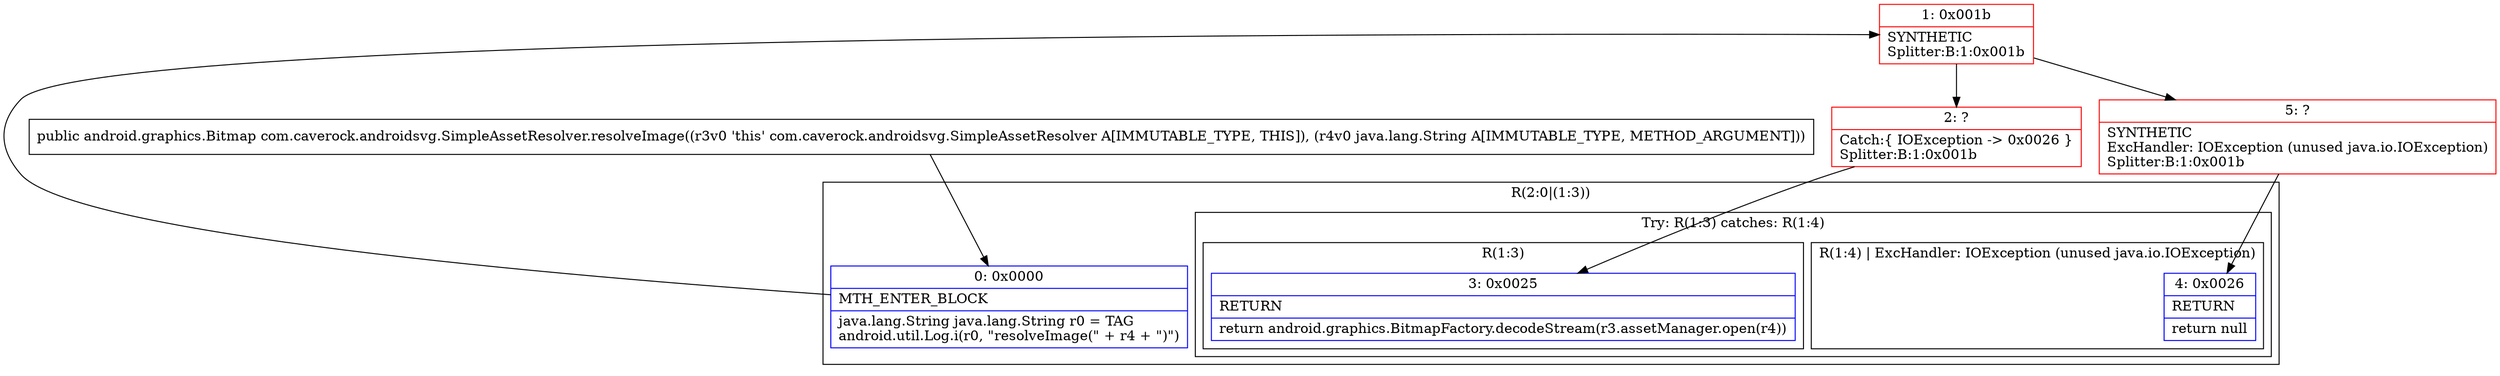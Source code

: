 digraph "CFG forcom.caverock.androidsvg.SimpleAssetResolver.resolveImage(Ljava\/lang\/String;)Landroid\/graphics\/Bitmap;" {
subgraph cluster_Region_94463167 {
label = "R(2:0|(1:3))";
node [shape=record,color=blue];
Node_0 [shape=record,label="{0\:\ 0x0000|MTH_ENTER_BLOCK\l|java.lang.String java.lang.String r0 = TAG\landroid.util.Log.i(r0, \"resolveImage(\" + r4 + \")\")\l}"];
subgraph cluster_TryCatchRegion_13413969 {
label = "Try: R(1:3) catches: R(1:4)";
node [shape=record,color=blue];
subgraph cluster_Region_1971422428 {
label = "R(1:3)";
node [shape=record,color=blue];
Node_3 [shape=record,label="{3\:\ 0x0025|RETURN\l|return android.graphics.BitmapFactory.decodeStream(r3.assetManager.open(r4))\l}"];
}
subgraph cluster_Region_1869547937 {
label = "R(1:4) | ExcHandler: IOException (unused java.io.IOException)\l";
node [shape=record,color=blue];
Node_4 [shape=record,label="{4\:\ 0x0026|RETURN\l|return null\l}"];
}
}
}
subgraph cluster_Region_1869547937 {
label = "R(1:4) | ExcHandler: IOException (unused java.io.IOException)\l";
node [shape=record,color=blue];
Node_4 [shape=record,label="{4\:\ 0x0026|RETURN\l|return null\l}"];
}
Node_1 [shape=record,color=red,label="{1\:\ 0x001b|SYNTHETIC\lSplitter:B:1:0x001b\l}"];
Node_2 [shape=record,color=red,label="{2\:\ ?|Catch:\{ IOException \-\> 0x0026 \}\lSplitter:B:1:0x001b\l}"];
Node_5 [shape=record,color=red,label="{5\:\ ?|SYNTHETIC\lExcHandler: IOException (unused java.io.IOException)\lSplitter:B:1:0x001b\l}"];
MethodNode[shape=record,label="{public android.graphics.Bitmap com.caverock.androidsvg.SimpleAssetResolver.resolveImage((r3v0 'this' com.caverock.androidsvg.SimpleAssetResolver A[IMMUTABLE_TYPE, THIS]), (r4v0 java.lang.String A[IMMUTABLE_TYPE, METHOD_ARGUMENT])) }"];
MethodNode -> Node_0;
Node_0 -> Node_1;
Node_1 -> Node_2;
Node_1 -> Node_5;
Node_2 -> Node_3;
Node_5 -> Node_4;
}


